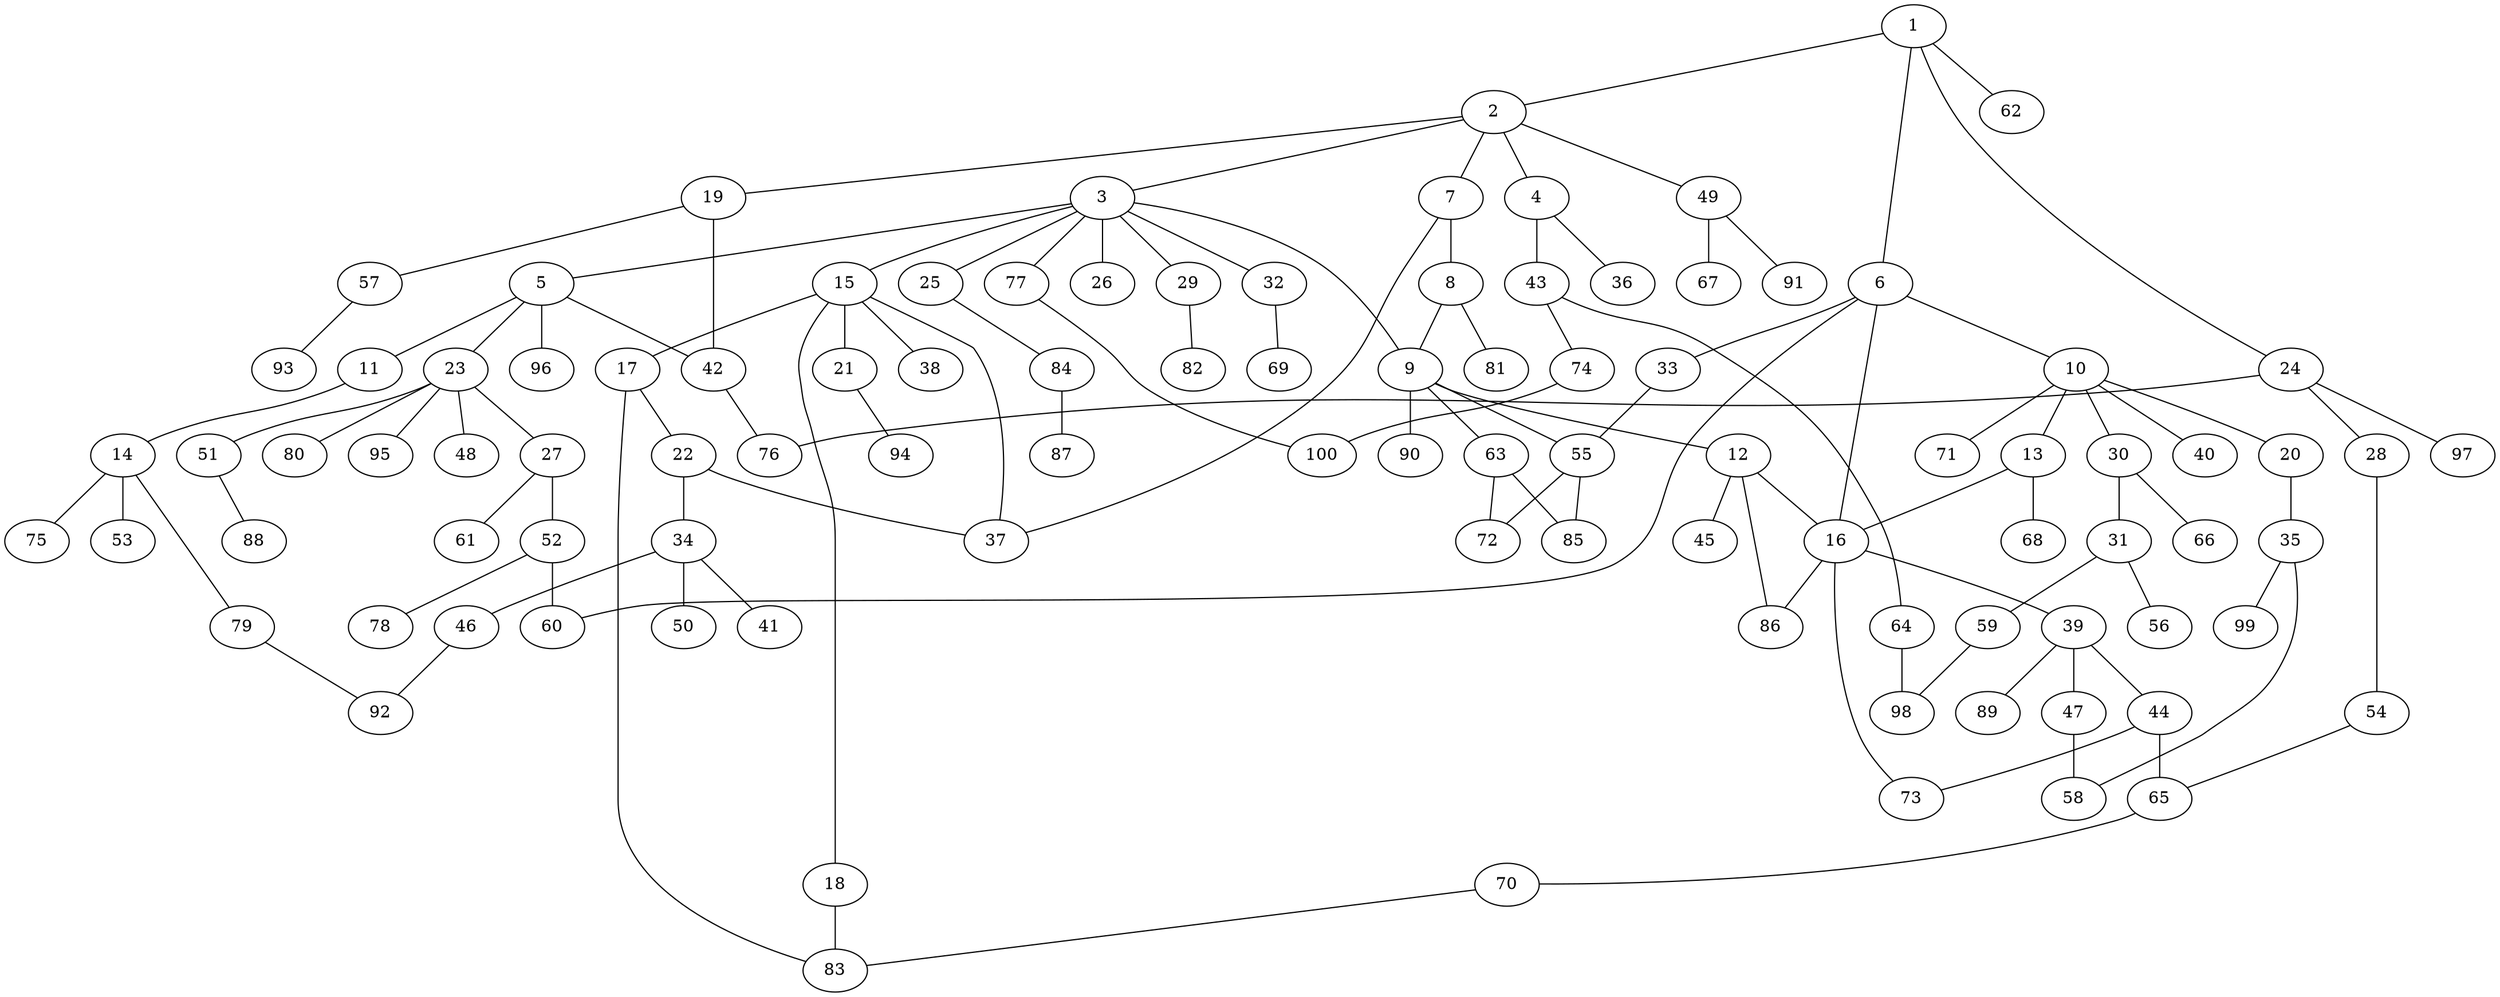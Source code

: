 graph graphname {1--2
1--6
1--24
1--62
2--3
2--4
2--7
2--19
2--49
3--5
3--9
3--15
3--25
3--26
3--29
3--32
3--77
4--36
4--43
5--11
5--23
5--42
5--96
6--10
6--16
6--33
6--60
7--8
7--37
8--9
8--81
9--12
9--55
9--63
9--90
10--13
10--20
10--30
10--40
10--71
11--14
12--16
12--45
12--86
13--16
13--68
14--53
14--75
14--79
15--17
15--18
15--21
15--37
15--38
16--39
16--73
16--86
17--22
17--83
18--83
19--42
19--57
20--35
21--94
22--34
22--37
23--27
23--48
23--51
23--80
23--95
24--28
24--76
24--97
25--84
27--52
27--61
28--54
29--82
30--31
30--66
31--56
31--59
32--69
33--55
34--41
34--46
34--50
35--58
35--99
39--44
39--47
39--89
42--76
43--64
43--74
44--65
44--73
46--92
47--58
49--67
49--91
51--88
52--60
52--78
54--65
55--72
55--85
57--93
59--98
63--72
63--85
64--98
65--70
70--83
74--100
77--100
79--92
84--87
}